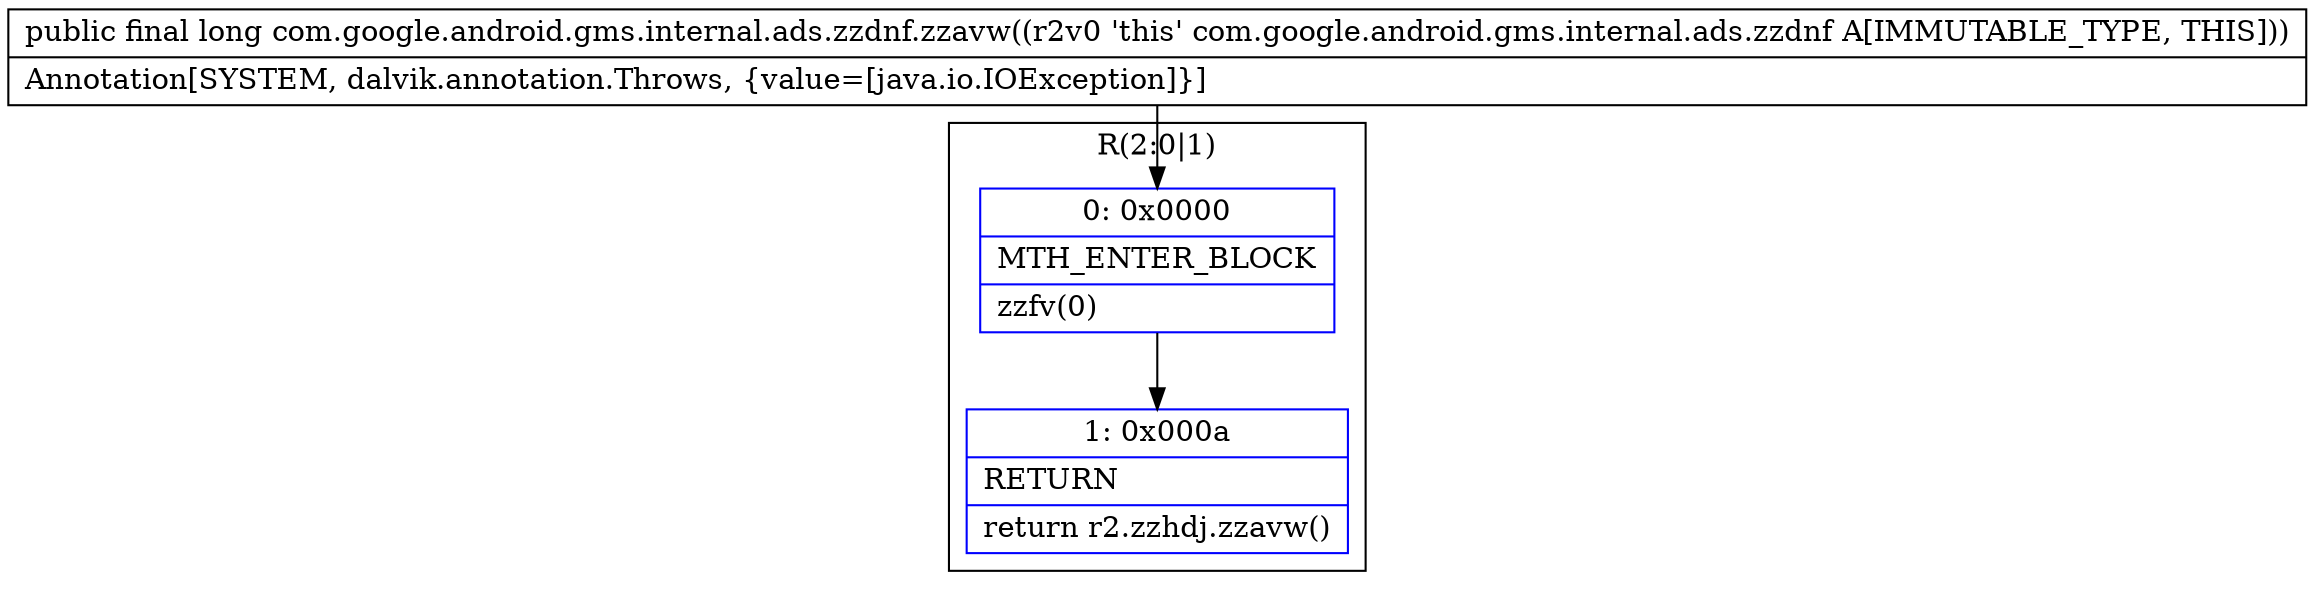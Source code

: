 digraph "CFG forcom.google.android.gms.internal.ads.zzdnf.zzavw()J" {
subgraph cluster_Region_637371549 {
label = "R(2:0|1)";
node [shape=record,color=blue];
Node_0 [shape=record,label="{0\:\ 0x0000|MTH_ENTER_BLOCK\l|zzfv(0)\l}"];
Node_1 [shape=record,label="{1\:\ 0x000a|RETURN\l|return r2.zzhdj.zzavw()\l}"];
}
MethodNode[shape=record,label="{public final long com.google.android.gms.internal.ads.zzdnf.zzavw((r2v0 'this' com.google.android.gms.internal.ads.zzdnf A[IMMUTABLE_TYPE, THIS]))  | Annotation[SYSTEM, dalvik.annotation.Throws, \{value=[java.io.IOException]\}]\l}"];
MethodNode -> Node_0;
Node_0 -> Node_1;
}

